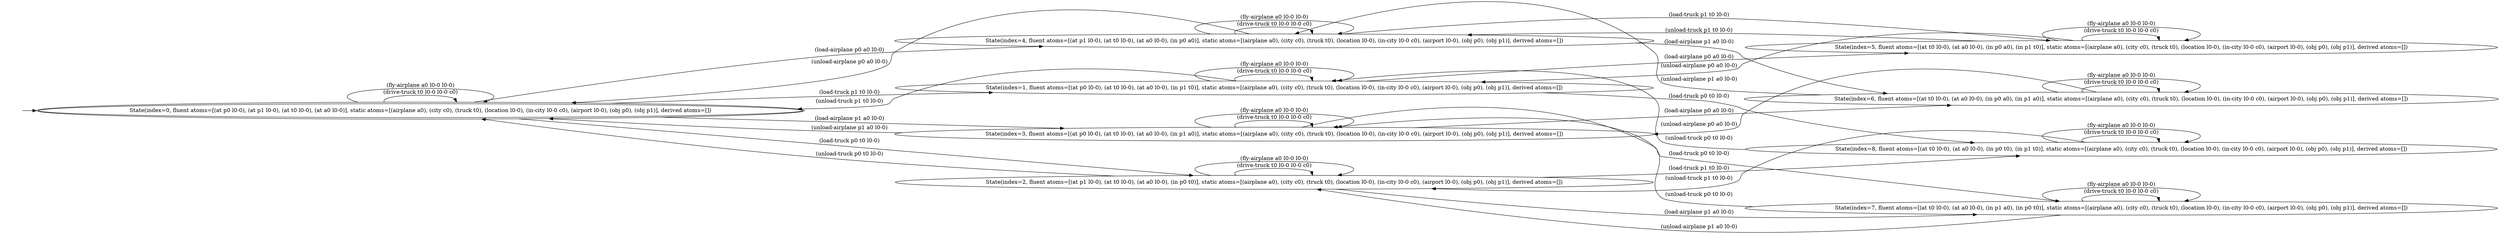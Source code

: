 digraph {
rankdir="LR"
s0[peripheries=2,label="State(index=0, fluent atoms=[(at p0 l0-0), (at p1 l0-0), (at t0 l0-0), (at a0 l0-0)], static atoms=[(airplane a0), (city c0), (truck t0), (location l0-0), (in-city l0-0 c0), (airport l0-0), (obj p0), (obj p1)], derived atoms=[])"]
s1[label="State(index=1, fluent atoms=[(at p0 l0-0), (at t0 l0-0), (at a0 l0-0), (in p1 t0)], static atoms=[(airplane a0), (city c0), (truck t0), (location l0-0), (in-city l0-0 c0), (airport l0-0), (obj p0), (obj p1)], derived atoms=[])"]
s2[label="State(index=2, fluent atoms=[(at p1 l0-0), (at t0 l0-0), (at a0 l0-0), (in p0 t0)], static atoms=[(airplane a0), (city c0), (truck t0), (location l0-0), (in-city l0-0 c0), (airport l0-0), (obj p0), (obj p1)], derived atoms=[])"]
s3[label="State(index=3, fluent atoms=[(at p0 l0-0), (at t0 l0-0), (at a0 l0-0), (in p1 a0)], static atoms=[(airplane a0), (city c0), (truck t0), (location l0-0), (in-city l0-0 c0), (airport l0-0), (obj p0), (obj p1)], derived atoms=[])"]
s4[label="State(index=4, fluent atoms=[(at p1 l0-0), (at t0 l0-0), (at a0 l0-0), (in p0 a0)], static atoms=[(airplane a0), (city c0), (truck t0), (location l0-0), (in-city l0-0 c0), (airport l0-0), (obj p0), (obj p1)], derived atoms=[])"]
s5[label="State(index=5, fluent atoms=[(at t0 l0-0), (at a0 l0-0), (in p0 a0), (in p1 t0)], static atoms=[(airplane a0), (city c0), (truck t0), (location l0-0), (in-city l0-0 c0), (airport l0-0), (obj p0), (obj p1)], derived atoms=[])"]
s6[label="State(index=6, fluent atoms=[(at t0 l0-0), (at a0 l0-0), (in p0 a0), (in p1 a0)], static atoms=[(airplane a0), (city c0), (truck t0), (location l0-0), (in-city l0-0 c0), (airport l0-0), (obj p0), (obj p1)], derived atoms=[])"]
s7[label="State(index=7, fluent atoms=[(at t0 l0-0), (at a0 l0-0), (in p1 a0), (in p0 t0)], static atoms=[(airplane a0), (city c0), (truck t0), (location l0-0), (in-city l0-0 c0), (airport l0-0), (obj p0), (obj p1)], derived atoms=[])"]
s8[label="State(index=8, fluent atoms=[(at t0 l0-0), (at a0 l0-0), (in p0 t0), (in p1 t0)], static atoms=[(airplane a0), (city c0), (truck t0), (location l0-0), (in-city l0-0 c0), (airport l0-0), (obj p0), (obj p1)], derived atoms=[])"]
Dangling [ label = "", style = invis ]
{ rank = same; Dangling }
Dangling -> s0
{ rank = same; s5,s6,s7,s8}
{ rank = same; s1,s2,s3,s4}
{ rank = same; s0}
s0->s0 [label="(drive-truck t0 l0-0 l0-0 c0)"]
s0->s1 [label="(load-truck p1 t0 l0-0)"]
s0->s2 [label="(load-truck p0 t0 l0-0)"]
s0->s0 [label="(fly-airplane a0 l0-0 l0-0)"]
s0->s3 [label="(load-airplane p1 a0 l0-0)"]
s0->s4 [label="(load-airplane p0 a0 l0-0)"]
s4->s4 [label="(drive-truck t0 l0-0 l0-0 c0)"]
s4->s5 [label="(load-truck p1 t0 l0-0)"]
s4->s4 [label="(fly-airplane a0 l0-0 l0-0)"]
s4->s0 [label="(unload-airplane p0 a0 l0-0)"]
s4->s6 [label="(load-airplane p1 a0 l0-0)"]
s6->s6 [label="(drive-truck t0 l0-0 l0-0 c0)"]
s6->s6 [label="(fly-airplane a0 l0-0 l0-0)"]
s6->s4 [label="(unload-airplane p1 a0 l0-0)"]
s6->s3 [label="(unload-airplane p0 a0 l0-0)"]
s5->s5 [label="(drive-truck t0 l0-0 l0-0 c0)"]
s5->s4 [label="(unload-truck p1 t0 l0-0)"]
s5->s5 [label="(fly-airplane a0 l0-0 l0-0)"]
s5->s1 [label="(unload-airplane p0 a0 l0-0)"]
s3->s3 [label="(drive-truck t0 l0-0 l0-0 c0)"]
s3->s7 [label="(load-truck p0 t0 l0-0)"]
s3->s3 [label="(fly-airplane a0 l0-0 l0-0)"]
s3->s0 [label="(unload-airplane p1 a0 l0-0)"]
s3->s6 [label="(load-airplane p0 a0 l0-0)"]
s7->s7 [label="(drive-truck t0 l0-0 l0-0 c0)"]
s7->s3 [label="(unload-truck p0 t0 l0-0)"]
s7->s7 [label="(fly-airplane a0 l0-0 l0-0)"]
s7->s2 [label="(unload-airplane p1 a0 l0-0)"]
s2->s2 [label="(drive-truck t0 l0-0 l0-0 c0)"]
s2->s0 [label="(unload-truck p0 t0 l0-0)"]
s2->s8 [label="(load-truck p1 t0 l0-0)"]
s2->s2 [label="(fly-airplane a0 l0-0 l0-0)"]
s2->s7 [label="(load-airplane p1 a0 l0-0)"]
s8->s8 [label="(drive-truck t0 l0-0 l0-0 c0)"]
s8->s2 [label="(unload-truck p1 t0 l0-0)"]
s8->s1 [label="(unload-truck p0 t0 l0-0)"]
s8->s8 [label="(fly-airplane a0 l0-0 l0-0)"]
s1->s1 [label="(drive-truck t0 l0-0 l0-0 c0)"]
s1->s0 [label="(unload-truck p1 t0 l0-0)"]
s1->s8 [label="(load-truck p0 t0 l0-0)"]
s1->s1 [label="(fly-airplane a0 l0-0 l0-0)"]
s1->s5 [label="(load-airplane p0 a0 l0-0)"]
}
